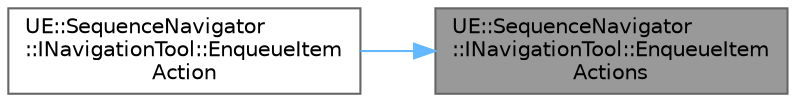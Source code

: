 digraph "UE::SequenceNavigator::INavigationTool::EnqueueItemActions"
{
 // INTERACTIVE_SVG=YES
 // LATEX_PDF_SIZE
  bgcolor="transparent";
  edge [fontname=Helvetica,fontsize=10,labelfontname=Helvetica,labelfontsize=10];
  node [fontname=Helvetica,fontsize=10,shape=box,height=0.2,width=0.4];
  rankdir="RL";
  Node1 [id="Node000001",label="UE::SequenceNavigator\l::INavigationTool::EnqueueItem\lActions",height=0.2,width=0.4,color="gray40", fillcolor="grey60", style="filled", fontcolor="black",tooltip="Adds the given actions to the Pending Action Queue."];
  Node1 -> Node2 [id="edge1_Node000001_Node000002",dir="back",color="steelblue1",style="solid",tooltip=" "];
  Node2 [id="Node000002",label="UE::SequenceNavigator\l::INavigationTool::EnqueueItem\lAction",height=0.2,width=0.4,color="grey40", fillcolor="white", style="filled",URL="$d4/dbb/classUE_1_1SequenceNavigator_1_1INavigationTool.html#a890414f2e5ba776bb0bae39d3b521616",tooltip="Instantiates a single new item action and immediately adds it to the Pending Actions Queue."];
}
